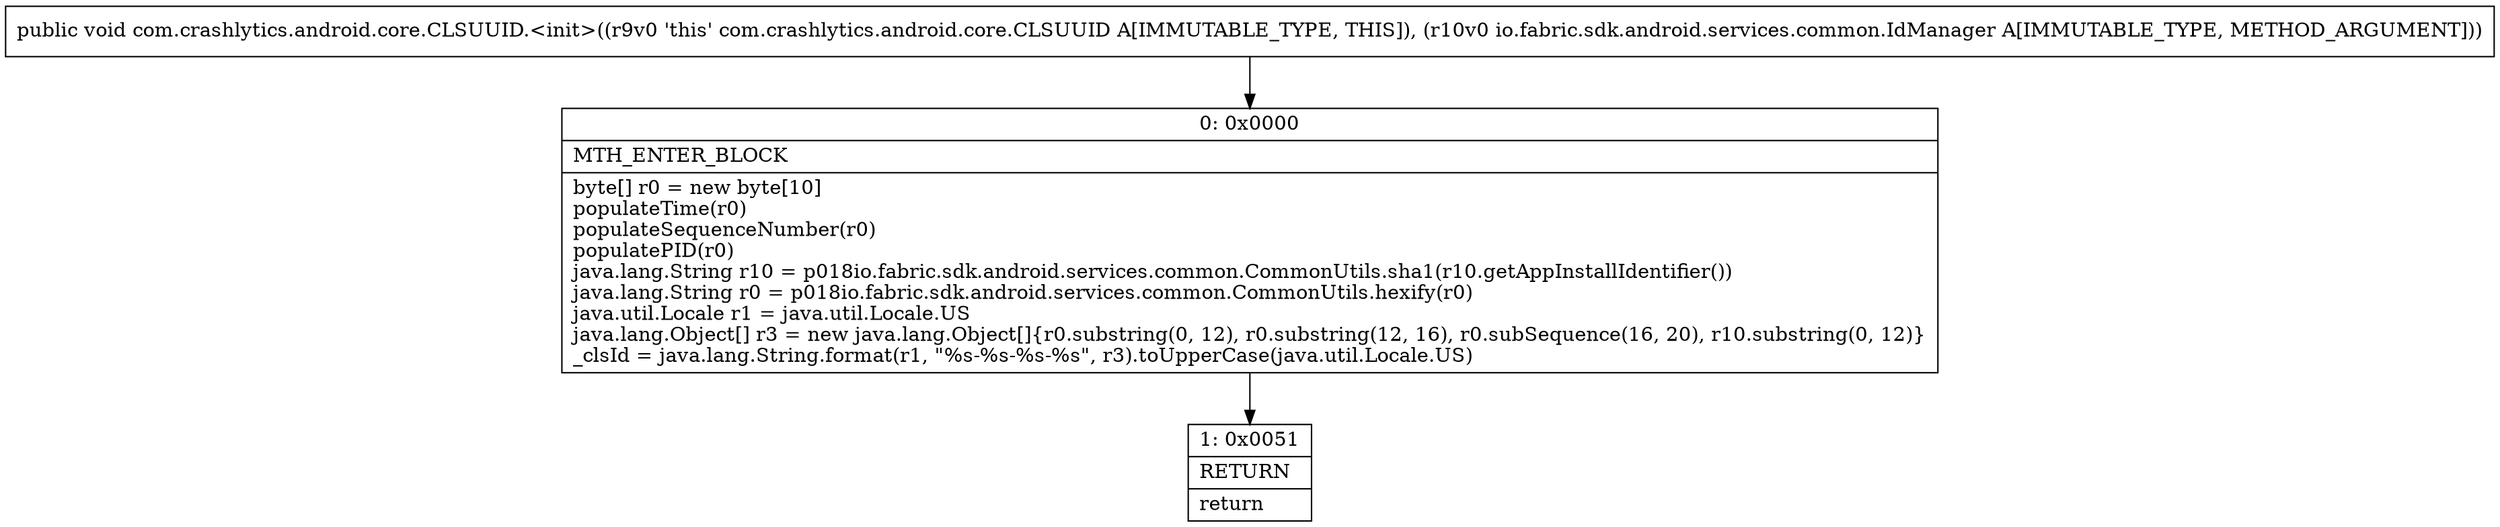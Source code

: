 digraph "CFG forcom.crashlytics.android.core.CLSUUID.\<init\>(Lio\/fabric\/sdk\/android\/services\/common\/IdManager;)V" {
Node_0 [shape=record,label="{0\:\ 0x0000|MTH_ENTER_BLOCK\l|byte[] r0 = new byte[10]\lpopulateTime(r0)\lpopulateSequenceNumber(r0)\lpopulatePID(r0)\ljava.lang.String r10 = p018io.fabric.sdk.android.services.common.CommonUtils.sha1(r10.getAppInstallIdentifier())\ljava.lang.String r0 = p018io.fabric.sdk.android.services.common.CommonUtils.hexify(r0)\ljava.util.Locale r1 = java.util.Locale.US\ljava.lang.Object[] r3 = new java.lang.Object[]\{r0.substring(0, 12), r0.substring(12, 16), r0.subSequence(16, 20), r10.substring(0, 12)\}\l_clsId = java.lang.String.format(r1, \"%s\-%s\-%s\-%s\", r3).toUpperCase(java.util.Locale.US)\l}"];
Node_1 [shape=record,label="{1\:\ 0x0051|RETURN\l|return\l}"];
MethodNode[shape=record,label="{public void com.crashlytics.android.core.CLSUUID.\<init\>((r9v0 'this' com.crashlytics.android.core.CLSUUID A[IMMUTABLE_TYPE, THIS]), (r10v0 io.fabric.sdk.android.services.common.IdManager A[IMMUTABLE_TYPE, METHOD_ARGUMENT])) }"];
MethodNode -> Node_0;
Node_0 -> Node_1;
}

